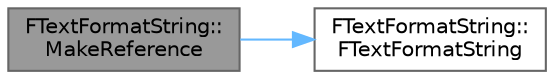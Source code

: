 digraph "FTextFormatString::MakeReference"
{
 // INTERACTIVE_SVG=YES
 // LATEX_PDF_SIZE
  bgcolor="transparent";
  edge [fontname=Helvetica,fontsize=10,labelfontname=Helvetica,labelfontsize=10];
  node [fontname=Helvetica,fontsize=10,shape=box,height=0.2,width=0.4];
  rankdir="LR";
  Node1 [id="Node000001",label="FTextFormatString::\lMakeReference",height=0.2,width=0.4,color="gray40", fillcolor="grey60", style="filled", fontcolor="black",tooltip="Construct from the given pointer and size (takes a sub-string reference, doesn't have to be null term..."];
  Node1 -> Node2 [id="edge1_Node000001_Node000002",color="steelblue1",style="solid",tooltip=" "];
  Node2 [id="Node000002",label="FTextFormatString::\lFTextFormatString",height=0.2,width=0.4,color="grey40", fillcolor="white", style="filled",URL="$da/d2e/classFTextFormatString.html#a7f60b2f9b70cddb7d3544cd8762f512f",tooltip="Construct an empty string."];
}
